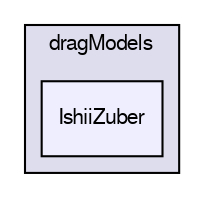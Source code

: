 digraph "applications/solvers/multiphase/twoPhaseEulerFoam/interfacialModels/dragModels/IshiiZuber" {
  bgcolor=transparent;
  compound=true
  node [ fontsize="10", fontname="FreeSans"];
  edge [ labelfontsize="10", labelfontname="FreeSans"];
  subgraph clusterdir_c58268a9b7712e9928f15c977fe2c49e {
    graph [ bgcolor="#ddddee", pencolor="black", label="dragModels" fontname="FreeSans", fontsize="10", URL="dir_c58268a9b7712e9928f15c977fe2c49e.html"]
  dir_fa2e34e7df81375ac67bdb48d50a8b2d [shape=box, label="IshiiZuber", style="filled", fillcolor="#eeeeff", pencolor="black", URL="dir_fa2e34e7df81375ac67bdb48d50a8b2d.html"];
  }
}
